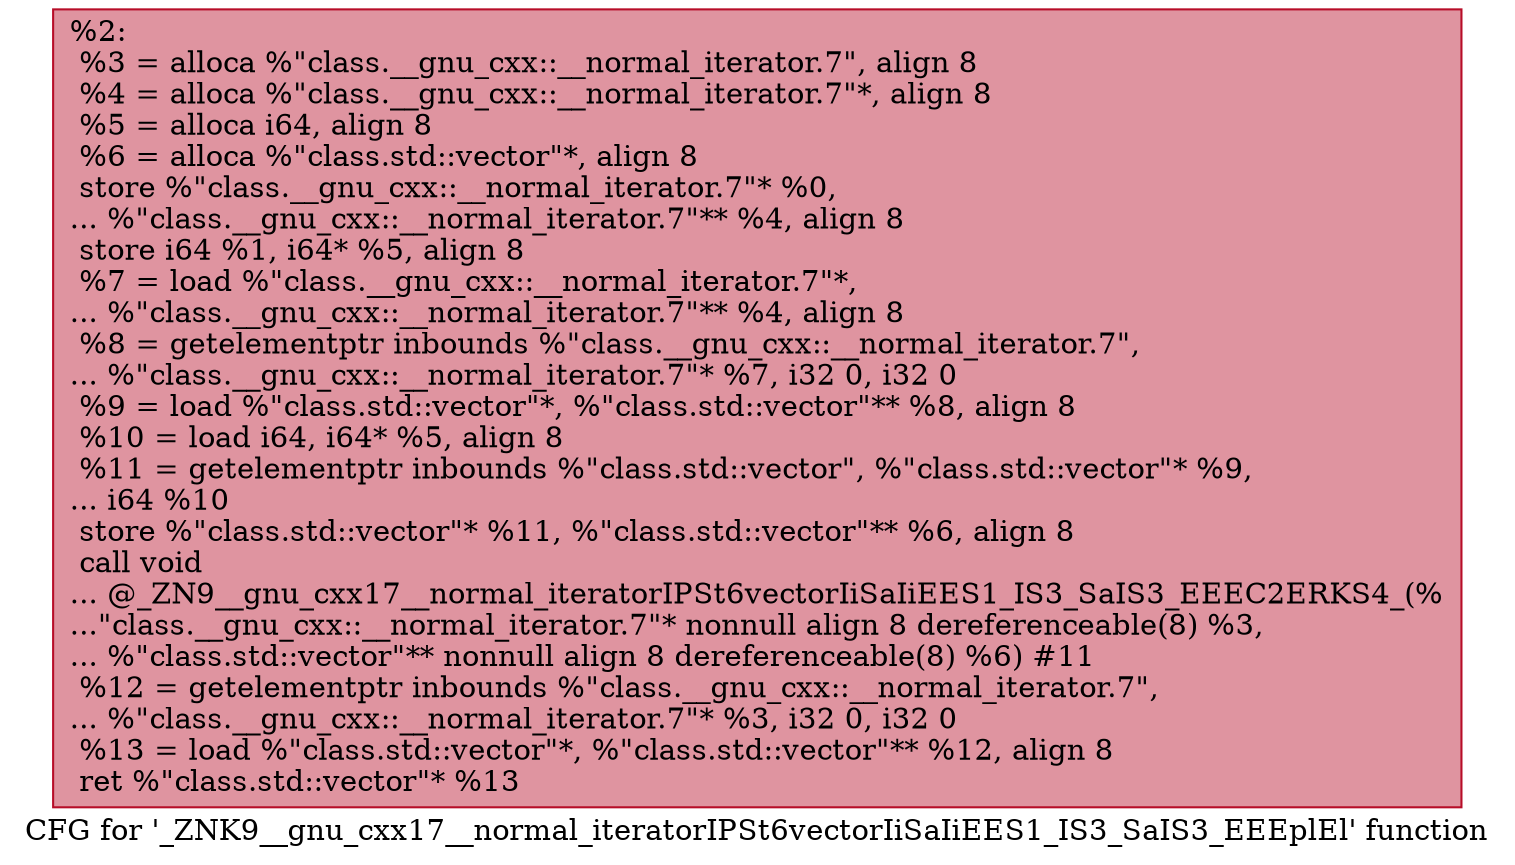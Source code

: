 digraph "CFG for '_ZNK9__gnu_cxx17__normal_iteratorIPSt6vectorIiSaIiEES1_IS3_SaIS3_EEEplEl' function" {
	label="CFG for '_ZNK9__gnu_cxx17__normal_iteratorIPSt6vectorIiSaIiEES1_IS3_SaIS3_EEEplEl' function";

	Node0x559aeab4d2b0 [shape=record,color="#b70d28ff", style=filled, fillcolor="#b70d2870",label="{%2:\l  %3 = alloca %\"class.__gnu_cxx::__normal_iterator.7\", align 8\l  %4 = alloca %\"class.__gnu_cxx::__normal_iterator.7\"*, align 8\l  %5 = alloca i64, align 8\l  %6 = alloca %\"class.std::vector\"*, align 8\l  store %\"class.__gnu_cxx::__normal_iterator.7\"* %0,\l... %\"class.__gnu_cxx::__normal_iterator.7\"** %4, align 8\l  store i64 %1, i64* %5, align 8\l  %7 = load %\"class.__gnu_cxx::__normal_iterator.7\"*,\l... %\"class.__gnu_cxx::__normal_iterator.7\"** %4, align 8\l  %8 = getelementptr inbounds %\"class.__gnu_cxx::__normal_iterator.7\",\l... %\"class.__gnu_cxx::__normal_iterator.7\"* %7, i32 0, i32 0\l  %9 = load %\"class.std::vector\"*, %\"class.std::vector\"** %8, align 8\l  %10 = load i64, i64* %5, align 8\l  %11 = getelementptr inbounds %\"class.std::vector\", %\"class.std::vector\"* %9,\l... i64 %10\l  store %\"class.std::vector\"* %11, %\"class.std::vector\"** %6, align 8\l  call void\l... @_ZN9__gnu_cxx17__normal_iteratorIPSt6vectorIiSaIiEES1_IS3_SaIS3_EEEC2ERKS4_(%\l...\"class.__gnu_cxx::__normal_iterator.7\"* nonnull align 8 dereferenceable(8) %3,\l... %\"class.std::vector\"** nonnull align 8 dereferenceable(8) %6) #11\l  %12 = getelementptr inbounds %\"class.__gnu_cxx::__normal_iterator.7\",\l... %\"class.__gnu_cxx::__normal_iterator.7\"* %3, i32 0, i32 0\l  %13 = load %\"class.std::vector\"*, %\"class.std::vector\"** %12, align 8\l  ret %\"class.std::vector\"* %13\l}"];
}
